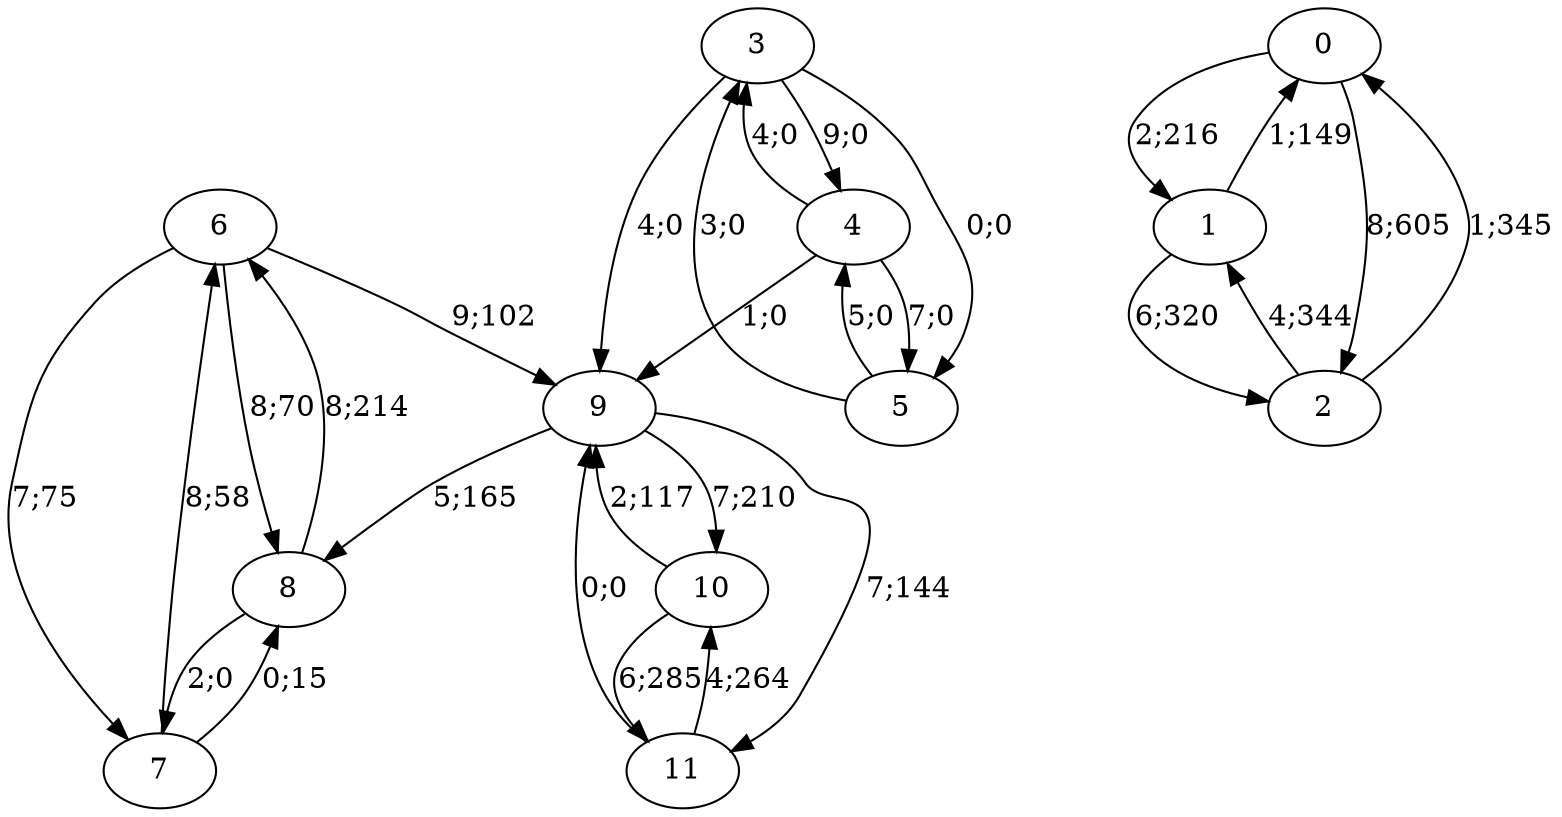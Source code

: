 digraph graph5165 {














6 -> 9 [color=black,label="9;102"]
6 -> 7 [color=black,label="7;75"]
6 -> 8 [color=black,label="8;70"]


7 -> 6 [color=black,label="8;58"]
7 -> 8 [color=black,label="0;15"]


8 -> 6 [color=black,label="8;214"]
8 -> 7 [color=black,label="2;0"]


























9 -> 8 [color=black,label="5;165"]
9 -> 10 [color=black,label="7;210"]
9 -> 11 [color=black,label="7;144"]


10 -> 9 [color=black,label="2;117"]
10 -> 11 [color=black,label="6;285"]


11 -> 9 [color=black,label="0;0"]
11 -> 10 [color=black,label="4;264"]








3 -> 9 [color=black,label="4;0"]
3 -> 4 [color=black,label="9;0"]
3 -> 5 [color=black,label="0;0"]


4 -> 9 [color=black,label="1;0"]
4 -> 3 [color=black,label="4;0"]
4 -> 5 [color=black,label="7;0"]


5 -> 3 [color=black,label="3;0"]
5 -> 4 [color=black,label="5;0"]














0 -> 1 [color=black,label="2;216"]
0 -> 2 [color=black,label="8;605"]


1 -> 0 [color=black,label="1;149"]
1 -> 2 [color=black,label="6;320"]


2 -> 0 [color=black,label="1;345"]
2 -> 1 [color=black,label="4;344"]



















}